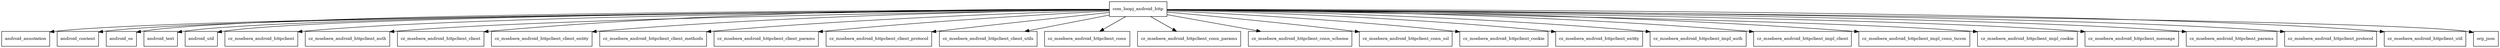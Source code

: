 digraph android_async_http_1_4_9_package_dependencies {
  node [shape = box, fontsize=10.0];
  com_loopj_android_http -> android_annotation;
  com_loopj_android_http -> android_content;
  com_loopj_android_http -> android_os;
  com_loopj_android_http -> android_text;
  com_loopj_android_http -> android_util;
  com_loopj_android_http -> cz_msebera_android_httpclient;
  com_loopj_android_http -> cz_msebera_android_httpclient_auth;
  com_loopj_android_http -> cz_msebera_android_httpclient_client;
  com_loopj_android_http -> cz_msebera_android_httpclient_client_entity;
  com_loopj_android_http -> cz_msebera_android_httpclient_client_methods;
  com_loopj_android_http -> cz_msebera_android_httpclient_client_params;
  com_loopj_android_http -> cz_msebera_android_httpclient_client_protocol;
  com_loopj_android_http -> cz_msebera_android_httpclient_client_utils;
  com_loopj_android_http -> cz_msebera_android_httpclient_conn;
  com_loopj_android_http -> cz_msebera_android_httpclient_conn_params;
  com_loopj_android_http -> cz_msebera_android_httpclient_conn_scheme;
  com_loopj_android_http -> cz_msebera_android_httpclient_conn_ssl;
  com_loopj_android_http -> cz_msebera_android_httpclient_cookie;
  com_loopj_android_http -> cz_msebera_android_httpclient_entity;
  com_loopj_android_http -> cz_msebera_android_httpclient_impl_auth;
  com_loopj_android_http -> cz_msebera_android_httpclient_impl_client;
  com_loopj_android_http -> cz_msebera_android_httpclient_impl_conn_tsccm;
  com_loopj_android_http -> cz_msebera_android_httpclient_impl_cookie;
  com_loopj_android_http -> cz_msebera_android_httpclient_message;
  com_loopj_android_http -> cz_msebera_android_httpclient_params;
  com_loopj_android_http -> cz_msebera_android_httpclient_protocol;
  com_loopj_android_http -> cz_msebera_android_httpclient_util;
  com_loopj_android_http -> org_json;
}
